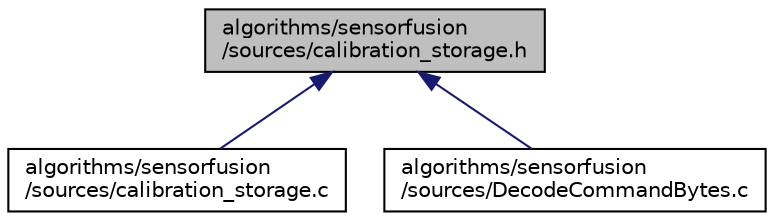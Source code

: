 digraph "algorithms/sensorfusion/sources/calibration_storage.h"
{
  edge [fontname="Helvetica",fontsize="10",labelfontname="Helvetica",labelfontsize="10"];
  node [fontname="Helvetica",fontsize="10",shape=record];
  Node1 [label="algorithms/sensorfusion\l/sources/calibration_storage.h",height=0.2,width=0.4,color="black", fillcolor="grey75", style="filled", fontcolor="black"];
  Node1 -> Node2 [dir="back",color="midnightblue",fontsize="10",style="solid",fontname="Helvetica"];
  Node2 [label="algorithms/sensorfusion\l/sources/calibration_storage.c",height=0.2,width=0.4,color="black", fillcolor="white", style="filled",URL="$calibration__storage_8c.html",tooltip="Provides functions to store calibration to NVM. "];
  Node1 -> Node3 [dir="back",color="midnightblue",fontsize="10",style="solid",fontname="Helvetica"];
  Node3 [label="algorithms/sensorfusion\l/sources/DecodeCommandBytes.c",height=0.2,width=0.4,color="black", fillcolor="white", style="filled",URL="$_decode_command_bytes_8c.html",tooltip="Command interpreter which interfaces to the Sensor Fusion Toolbox. "];
}
